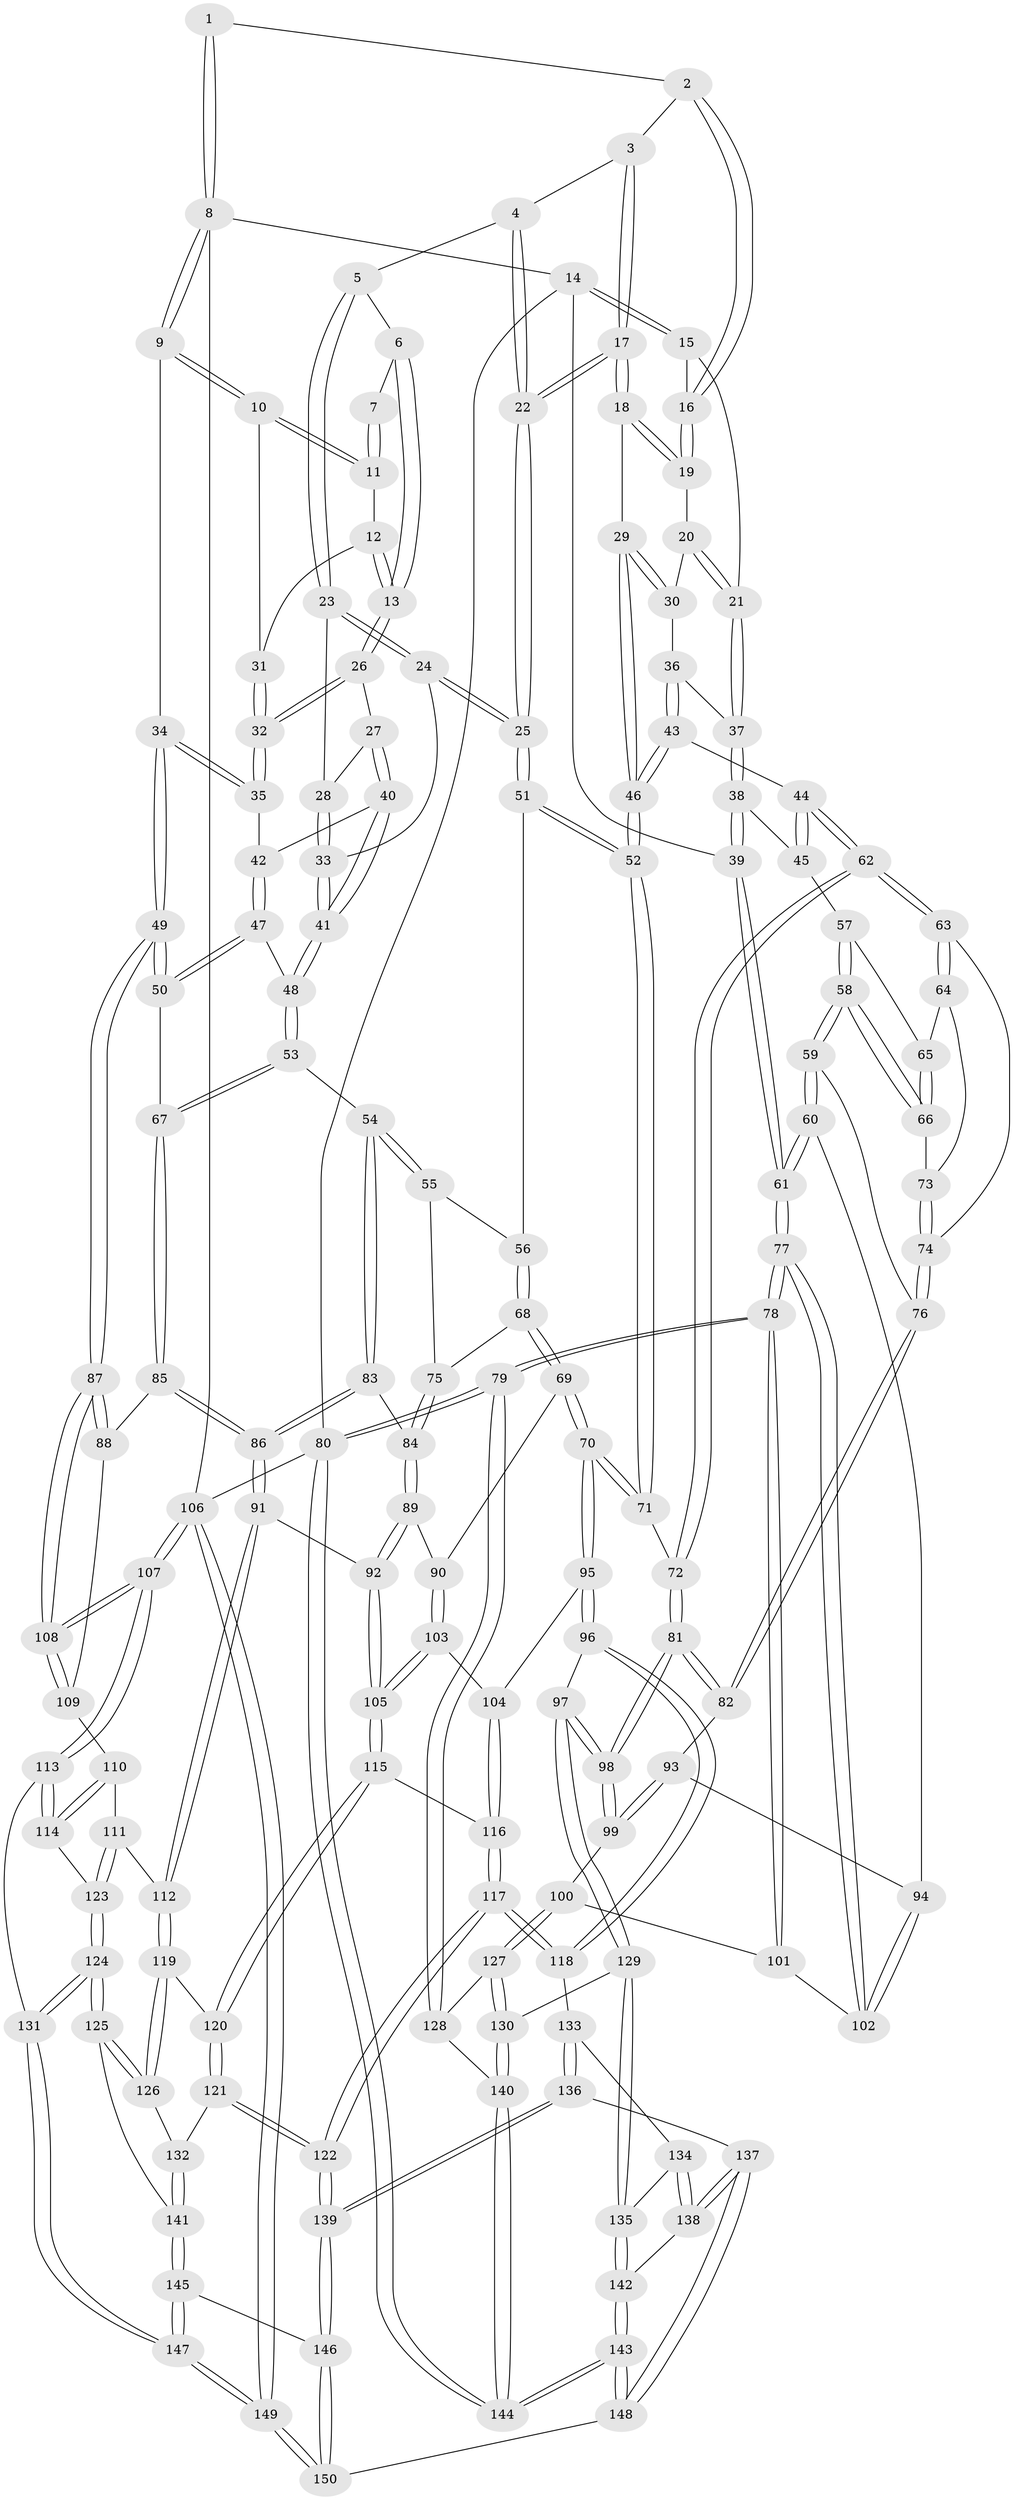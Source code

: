 // coarse degree distribution, {3: 0.2826086956521739, 4: 0.32608695652173914, 7: 0.021739130434782608, 2: 0.08695652173913043, 5: 0.21739130434782608, 6: 0.06521739130434782}
// Generated by graph-tools (version 1.1) at 2025/38/03/04/25 23:38:33]
// undirected, 150 vertices, 372 edges
graph export_dot {
  node [color=gray90,style=filled];
  1 [pos="+0.9162876518210368+0"];
  2 [pos="+0.6147103265428454+0"];
  3 [pos="+0.6187228579402095+0"];
  4 [pos="+0.7351892684234661+0.08103220023493668"];
  5 [pos="+0.7364009513627288+0.08202067159666385"];
  6 [pos="+0.8075576622205357+0.033780535855298444"];
  7 [pos="+0.8960555422986629+0"];
  8 [pos="+1+0"];
  9 [pos="+1+0.13222931552769682"];
  10 [pos="+1+0.10620041931051952"];
  11 [pos="+0.9073540263983706+0"];
  12 [pos="+0.8923158731888464+0.10148997859610026"];
  13 [pos="+0.8691389009910143+0.12210127765708333"];
  14 [pos="+0+0"];
  15 [pos="+0.17276915280712266+0"];
  16 [pos="+0.24521795575485558+0"];
  17 [pos="+0.5209194123419173+0.17050240002766867"];
  18 [pos="+0.516413315615086+0.17041447423683376"];
  19 [pos="+0.3611598710735493+0.045261874931943655"];
  20 [pos="+0.3292404998172798+0.1057274363234378"];
  21 [pos="+0.2648032685017826+0.16449392796624948"];
  22 [pos="+0.5397150835169977+0.18761677950981723"];
  23 [pos="+0.7450370916646304+0.09774133815945811"];
  24 [pos="+0.62058569226002+0.2502669390191664"];
  25 [pos="+0.5886105867247929+0.25005680220101"];
  26 [pos="+0.8666886620202605+0.12504545615662782"];
  27 [pos="+0.8280949837057275+0.15405200561844842"];
  28 [pos="+0.7543207780222347+0.10640641428672712"];
  29 [pos="+0.46504964575476426+0.20041739228081656"];
  30 [pos="+0.3559182046049766+0.18464976551027787"];
  31 [pos="+0.966624529439704+0.12202628666517056"];
  32 [pos="+0.9524384532002902+0.20657222709144513"];
  33 [pos="+0.696174453430141+0.26556364983145947"];
  34 [pos="+1+0.3476357534331503"];
  35 [pos="+0.9581738050774687+0.22921365263741086"];
  36 [pos="+0.2882131857607964+0.21648494581013586"];
  37 [pos="+0.2519611654639951+0.18728482658775347"];
  38 [pos="+0.10372777371804734+0.19778880554476333"];
  39 [pos="+0+0"];
  40 [pos="+0.825747565753945+0.18577414696670394"];
  41 [pos="+0.7625906805221304+0.2884995949089122"];
  42 [pos="+0.916471383507629+0.2404489731768946"];
  43 [pos="+0.33990202924213136+0.3379711528921313"];
  44 [pos="+0.2806088385770556+0.3548296547998961"];
  45 [pos="+0.1255502924572307+0.2638545864898889"];
  46 [pos="+0.34281861408826336+0.3387198565406119"];
  47 [pos="+0.8815932927259956+0.32034265616406354"];
  48 [pos="+0.7829620692732079+0.3259009516501167"];
  49 [pos="+1+0.4281146701119981"];
  50 [pos="+1+0.41739219176140263"];
  51 [pos="+0.5831689848257886+0.27402522386882583"];
  52 [pos="+0.3868480731318423+0.3913409727312054"];
  53 [pos="+0.7700782850357822+0.4419669676911853"];
  54 [pos="+0.7606178878457637+0.44574806999372796"];
  55 [pos="+0.6878172685679321+0.4224809724123337"];
  56 [pos="+0.5844239972610986+0.34880448965572897"];
  57 [pos="+0.1183053019572283+0.30230019225505056"];
  58 [pos="+0+0.42232903346593526"];
  59 [pos="+0+0.42355844896380695"];
  60 [pos="+0+0.415935875388283"];
  61 [pos="+0+0.4147802864148274"];
  62 [pos="+0.20462000271414413+0.45611744086095474"];
  63 [pos="+0.16821766032944901+0.4522758376890087"];
  64 [pos="+0.13917063490414555+0.4033242297210415"];
  65 [pos="+0.12883993963488494+0.37579416521727604"];
  66 [pos="+0+0.42220498449198585"];
  67 [pos="+0.8267746451044165+0.4793628798996503"];
  68 [pos="+0.5217343004836882+0.4741538903303442"];
  69 [pos="+0.5164305487737756+0.47724110197914615"];
  70 [pos="+0.4489788088646632+0.4922271936219837"];
  71 [pos="+0.4200996108005653+0.46880769153073404"];
  72 [pos="+0.25345999566323013+0.5245644633801163"];
  73 [pos="+0.03363865584215439+0.4275547972993065"];
  74 [pos="+0.14611067932502597+0.468599179798267"];
  75 [pos="+0.5708070034806079+0.48472400390461123"];
  76 [pos="+0.0959064796300708+0.5292026130134957"];
  77 [pos="+0+0.7101576786112374"];
  78 [pos="+0+0.7313029668725259"];
  79 [pos="+0+0.8906010724983207"];
  80 [pos="+0+1"];
  81 [pos="+0.24280032985070082+0.6160766817167467"];
  82 [pos="+0.09516092909531532+0.533317632697322"];
  83 [pos="+0.71785587165685+0.4960545804148479"];
  84 [pos="+0.6629972244273376+0.5302724391469793"];
  85 [pos="+0.842819002690256+0.567501035318101"];
  86 [pos="+0.7507062958517353+0.6301565530665718"];
  87 [pos="+1+0.43377010627110957"];
  88 [pos="+0.8649257463697415+0.5877370931714848"];
  89 [pos="+0.661144681005862+0.5407590507532081"];
  90 [pos="+0.5787521107249465+0.5856102376285157"];
  91 [pos="+0.7337278558778628+0.6543378100824879"];
  92 [pos="+0.6722315513870543+0.660599205083491"];
  93 [pos="+0.08773863604393418+0.5442779451081543"];
  94 [pos="+0.06097818412971389+0.562374797971997"];
  95 [pos="+0.4290369258333227+0.6294004107743417"];
  96 [pos="+0.3559220331675108+0.6935216877443343"];
  97 [pos="+0.2734290197865602+0.6936431410494813"];
  98 [pos="+0.25347237149772434+0.6804913325589043"];
  99 [pos="+0.159775446870188+0.6960199094880811"];
  100 [pos="+0.14422768513820136+0.7027889537417586"];
  101 [pos="+0.13487804456501537+0.6989627100462718"];
  102 [pos="+0.02675068513493328+0.6193530583114588"];
  103 [pos="+0.5791303585476236+0.5901408351291478"];
  104 [pos="+0.49509277171442295+0.6546373873100768"];
  105 [pos="+0.6558928611526902+0.6725363184794433"];
  106 [pos="+1+1"];
  107 [pos="+1+0.7700215520551036"];
  108 [pos="+1+0.6023508749152078"];
  109 [pos="+0.8867304405097058+0.6307153693483911"];
  110 [pos="+0.8854215454163358+0.6388659558597153"];
  111 [pos="+0.8077842676418884+0.7245302778155542"];
  112 [pos="+0.8051547902398567+0.7236878222394125"];
  113 [pos="+1+0.7807998629245038"];
  114 [pos="+0.9471567734683999+0.7382686676715858"];
  115 [pos="+0.652773427514834+0.67707409722802"];
  116 [pos="+0.5511852046254317+0.6989018386480562"];
  117 [pos="+0.5225066561906341+0.8376077797854943"];
  118 [pos="+0.4211760996533846+0.7990944588909954"];
  119 [pos="+0.7229743053747769+0.7838139110455987"];
  120 [pos="+0.663899820920618+0.751160875777154"];
  121 [pos="+0.5986418733830946+0.8524456612641408"];
  122 [pos="+0.5525465972239756+0.8759199615154449"];
  123 [pos="+0.8206035949391683+0.7420754292148374"];
  124 [pos="+0.8429490487399304+0.8675480254594041"];
  125 [pos="+0.772434783488155+0.8644668693295415"];
  126 [pos="+0.7309926737808209+0.8146169991387386"];
  127 [pos="+0.08266016446285977+0.813237194779659"];
  128 [pos="+0.07266286690028521+0.8199490242109359"];
  129 [pos="+0.2488584822119854+0.8440410844008559"];
  130 [pos="+0.2130127026602108+0.859754701174773"];
  131 [pos="+0.8523459220443641+0.874544886525804"];
  132 [pos="+0.6372304001484973+0.8568559447937558"];
  133 [pos="+0.3835529381665906+0.8538528970429847"];
  134 [pos="+0.38320178773796265+0.8539946658514691"];
  135 [pos="+0.2531237421051487+0.848470146432976"];
  136 [pos="+0.39810313512992146+0.9073555355566386"];
  137 [pos="+0.3800617024601069+0.9485443059737363"];
  138 [pos="+0.329713636498095+0.9125070096975838"];
  139 [pos="+0.5484928542749162+0.9299413939318445"];
  140 [pos="+0.1487053307790378+0.9713579558810983"];
  141 [pos="+0.7274928917513763+0.8958971435310048"];
  142 [pos="+0.28718730836609274+0.915439947666994"];
  143 [pos="+0.2161056127023462+1"];
  144 [pos="+0.11502818703912206+1"];
  145 [pos="+0.7083419556292284+0.9597198920212494"];
  146 [pos="+0.5491727112585465+0.9380844216150916"];
  147 [pos="+0.9407523212174047+1"];
  148 [pos="+0.43568839849354696+1"];
  149 [pos="+0.9471847770903549+1"];
  150 [pos="+0.47291636818701704+1"];
  1 -- 2;
  1 -- 8;
  1 -- 8;
  2 -- 3;
  2 -- 16;
  2 -- 16;
  3 -- 4;
  3 -- 17;
  3 -- 17;
  4 -- 5;
  4 -- 22;
  4 -- 22;
  5 -- 6;
  5 -- 23;
  5 -- 23;
  6 -- 7;
  6 -- 13;
  6 -- 13;
  7 -- 11;
  7 -- 11;
  8 -- 9;
  8 -- 9;
  8 -- 14;
  8 -- 106;
  9 -- 10;
  9 -- 10;
  9 -- 34;
  10 -- 11;
  10 -- 11;
  10 -- 31;
  11 -- 12;
  12 -- 13;
  12 -- 13;
  12 -- 31;
  13 -- 26;
  13 -- 26;
  14 -- 15;
  14 -- 15;
  14 -- 39;
  14 -- 80;
  15 -- 16;
  15 -- 21;
  16 -- 19;
  16 -- 19;
  17 -- 18;
  17 -- 18;
  17 -- 22;
  17 -- 22;
  18 -- 19;
  18 -- 19;
  18 -- 29;
  19 -- 20;
  20 -- 21;
  20 -- 21;
  20 -- 30;
  21 -- 37;
  21 -- 37;
  22 -- 25;
  22 -- 25;
  23 -- 24;
  23 -- 24;
  23 -- 28;
  24 -- 25;
  24 -- 25;
  24 -- 33;
  25 -- 51;
  25 -- 51;
  26 -- 27;
  26 -- 32;
  26 -- 32;
  27 -- 28;
  27 -- 40;
  27 -- 40;
  28 -- 33;
  28 -- 33;
  29 -- 30;
  29 -- 30;
  29 -- 46;
  29 -- 46;
  30 -- 36;
  31 -- 32;
  31 -- 32;
  32 -- 35;
  32 -- 35;
  33 -- 41;
  33 -- 41;
  34 -- 35;
  34 -- 35;
  34 -- 49;
  34 -- 49;
  35 -- 42;
  36 -- 37;
  36 -- 43;
  36 -- 43;
  37 -- 38;
  37 -- 38;
  38 -- 39;
  38 -- 39;
  38 -- 45;
  39 -- 61;
  39 -- 61;
  40 -- 41;
  40 -- 41;
  40 -- 42;
  41 -- 48;
  41 -- 48;
  42 -- 47;
  42 -- 47;
  43 -- 44;
  43 -- 46;
  43 -- 46;
  44 -- 45;
  44 -- 45;
  44 -- 62;
  44 -- 62;
  45 -- 57;
  46 -- 52;
  46 -- 52;
  47 -- 48;
  47 -- 50;
  47 -- 50;
  48 -- 53;
  48 -- 53;
  49 -- 50;
  49 -- 50;
  49 -- 87;
  49 -- 87;
  50 -- 67;
  51 -- 52;
  51 -- 52;
  51 -- 56;
  52 -- 71;
  52 -- 71;
  53 -- 54;
  53 -- 67;
  53 -- 67;
  54 -- 55;
  54 -- 55;
  54 -- 83;
  54 -- 83;
  55 -- 56;
  55 -- 75;
  56 -- 68;
  56 -- 68;
  57 -- 58;
  57 -- 58;
  57 -- 65;
  58 -- 59;
  58 -- 59;
  58 -- 66;
  58 -- 66;
  59 -- 60;
  59 -- 60;
  59 -- 76;
  60 -- 61;
  60 -- 61;
  60 -- 94;
  61 -- 77;
  61 -- 77;
  62 -- 63;
  62 -- 63;
  62 -- 72;
  62 -- 72;
  63 -- 64;
  63 -- 64;
  63 -- 74;
  64 -- 65;
  64 -- 73;
  65 -- 66;
  65 -- 66;
  66 -- 73;
  67 -- 85;
  67 -- 85;
  68 -- 69;
  68 -- 69;
  68 -- 75;
  69 -- 70;
  69 -- 70;
  69 -- 90;
  70 -- 71;
  70 -- 71;
  70 -- 95;
  70 -- 95;
  71 -- 72;
  72 -- 81;
  72 -- 81;
  73 -- 74;
  73 -- 74;
  74 -- 76;
  74 -- 76;
  75 -- 84;
  75 -- 84;
  76 -- 82;
  76 -- 82;
  77 -- 78;
  77 -- 78;
  77 -- 102;
  77 -- 102;
  78 -- 79;
  78 -- 79;
  78 -- 101;
  78 -- 101;
  79 -- 80;
  79 -- 80;
  79 -- 128;
  79 -- 128;
  80 -- 144;
  80 -- 144;
  80 -- 106;
  81 -- 82;
  81 -- 82;
  81 -- 98;
  81 -- 98;
  82 -- 93;
  83 -- 84;
  83 -- 86;
  83 -- 86;
  84 -- 89;
  84 -- 89;
  85 -- 86;
  85 -- 86;
  85 -- 88;
  86 -- 91;
  86 -- 91;
  87 -- 88;
  87 -- 88;
  87 -- 108;
  87 -- 108;
  88 -- 109;
  89 -- 90;
  89 -- 92;
  89 -- 92;
  90 -- 103;
  90 -- 103;
  91 -- 92;
  91 -- 112;
  91 -- 112;
  92 -- 105;
  92 -- 105;
  93 -- 94;
  93 -- 99;
  93 -- 99;
  94 -- 102;
  94 -- 102;
  95 -- 96;
  95 -- 96;
  95 -- 104;
  96 -- 97;
  96 -- 118;
  96 -- 118;
  97 -- 98;
  97 -- 98;
  97 -- 129;
  97 -- 129;
  98 -- 99;
  98 -- 99;
  99 -- 100;
  100 -- 101;
  100 -- 127;
  100 -- 127;
  101 -- 102;
  103 -- 104;
  103 -- 105;
  103 -- 105;
  104 -- 116;
  104 -- 116;
  105 -- 115;
  105 -- 115;
  106 -- 107;
  106 -- 107;
  106 -- 149;
  106 -- 149;
  107 -- 108;
  107 -- 108;
  107 -- 113;
  107 -- 113;
  108 -- 109;
  108 -- 109;
  109 -- 110;
  110 -- 111;
  110 -- 114;
  110 -- 114;
  111 -- 112;
  111 -- 123;
  111 -- 123;
  112 -- 119;
  112 -- 119;
  113 -- 114;
  113 -- 114;
  113 -- 131;
  114 -- 123;
  115 -- 116;
  115 -- 120;
  115 -- 120;
  116 -- 117;
  116 -- 117;
  117 -- 118;
  117 -- 118;
  117 -- 122;
  117 -- 122;
  118 -- 133;
  119 -- 120;
  119 -- 126;
  119 -- 126;
  120 -- 121;
  120 -- 121;
  121 -- 122;
  121 -- 122;
  121 -- 132;
  122 -- 139;
  122 -- 139;
  123 -- 124;
  123 -- 124;
  124 -- 125;
  124 -- 125;
  124 -- 131;
  124 -- 131;
  125 -- 126;
  125 -- 126;
  125 -- 141;
  126 -- 132;
  127 -- 128;
  127 -- 130;
  127 -- 130;
  128 -- 140;
  129 -- 130;
  129 -- 135;
  129 -- 135;
  130 -- 140;
  130 -- 140;
  131 -- 147;
  131 -- 147;
  132 -- 141;
  132 -- 141;
  133 -- 134;
  133 -- 136;
  133 -- 136;
  134 -- 135;
  134 -- 138;
  134 -- 138;
  135 -- 142;
  135 -- 142;
  136 -- 137;
  136 -- 139;
  136 -- 139;
  137 -- 138;
  137 -- 138;
  137 -- 148;
  137 -- 148;
  138 -- 142;
  139 -- 146;
  139 -- 146;
  140 -- 144;
  140 -- 144;
  141 -- 145;
  141 -- 145;
  142 -- 143;
  142 -- 143;
  143 -- 144;
  143 -- 144;
  143 -- 148;
  143 -- 148;
  145 -- 146;
  145 -- 147;
  145 -- 147;
  146 -- 150;
  146 -- 150;
  147 -- 149;
  147 -- 149;
  148 -- 150;
  149 -- 150;
  149 -- 150;
}
